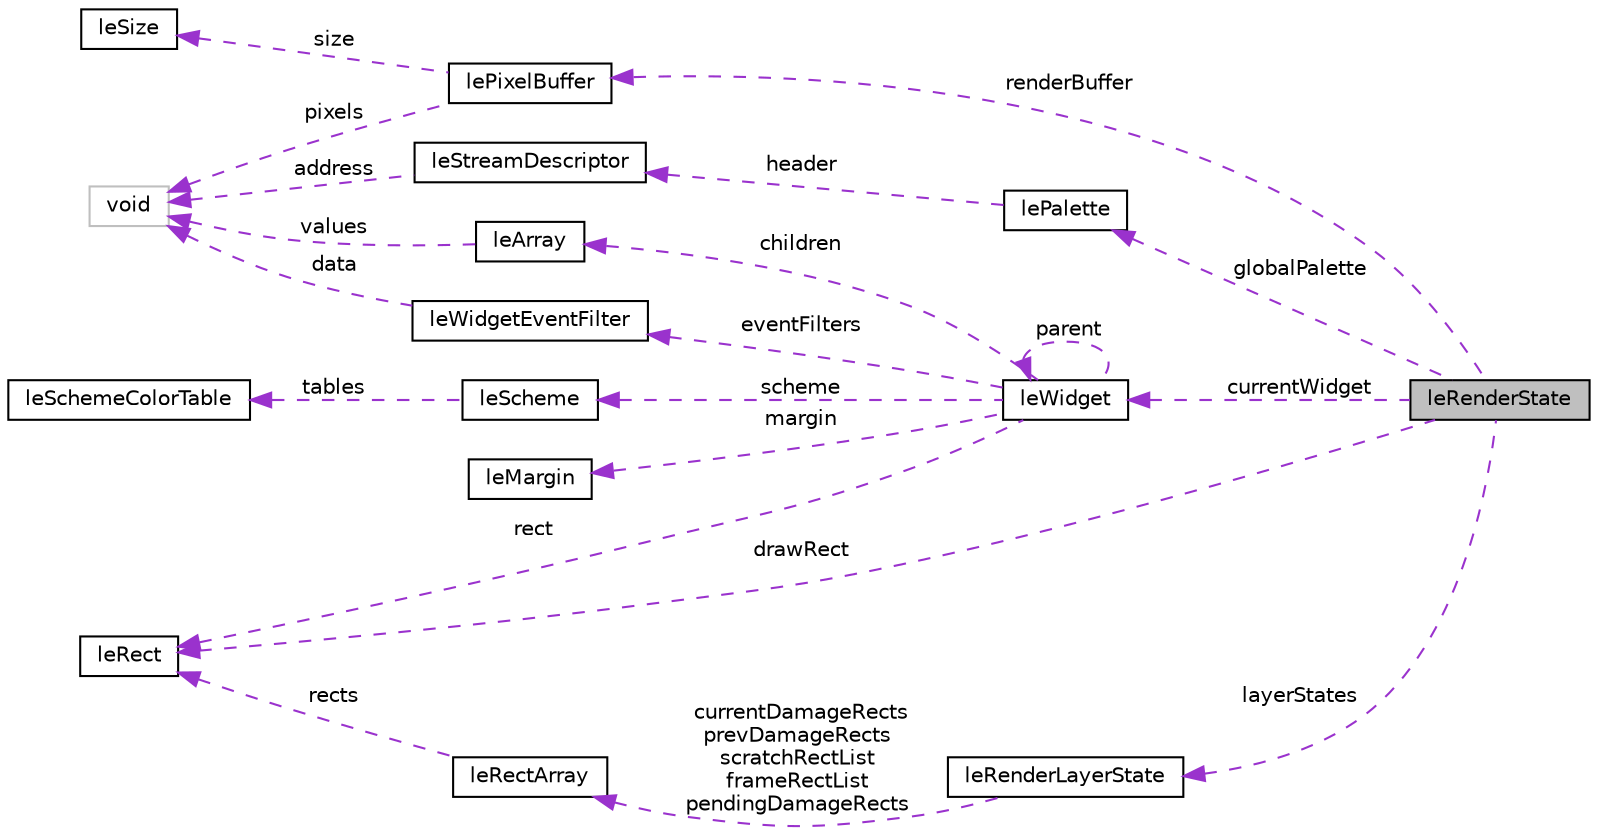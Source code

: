 digraph "leRenderState"
{
 // LATEX_PDF_SIZE
  edge [fontname="Helvetica",fontsize="10",labelfontname="Helvetica",labelfontsize="10"];
  node [fontname="Helvetica",fontsize="10",shape=record];
  rankdir="LR";
  Node1 [label="leRenderState",height=0.2,width=0.4,color="black", fillcolor="grey75", style="filled", fontcolor="black",tooltip="This structs represents global state of the renderer."];
  Node2 -> Node1 [dir="back",color="darkorchid3",fontsize="10",style="dashed",label=" renderBuffer" ,fontname="Helvetica"];
  Node2 [label="lePixelBuffer",height=0.2,width=0.4,color="black", fillcolor="white", style="filled",URL="$structlePixelBuffer.html",tooltip=" "];
  Node3 -> Node2 [dir="back",color="darkorchid3",fontsize="10",style="dashed",label=" pixels" ,fontname="Helvetica"];
  Node3 [label="void",height=0.2,width=0.4,color="grey75", fillcolor="white", style="filled",tooltip=" "];
  Node4 -> Node2 [dir="back",color="darkorchid3",fontsize="10",style="dashed",label=" size" ,fontname="Helvetica"];
  Node4 [label="leSize",height=0.2,width=0.4,color="black", fillcolor="white", style="filled",URL="$structleSize.html",tooltip="This structure is used represents the size of an item."];
  Node5 -> Node1 [dir="back",color="darkorchid3",fontsize="10",style="dashed",label=" currentWidget" ,fontname="Helvetica"];
  Node5 [label="leWidget",height=0.2,width=0.4,color="black", fillcolor="white", style="filled",URL="$structleWidget.html",tooltip="Used to define a widget."];
  Node6 -> Node5 [dir="back",color="darkorchid3",fontsize="10",style="dashed",label=" margin" ,fontname="Helvetica"];
  Node6 [label="leMargin",height=0.2,width=0.4,color="black", fillcolor="white", style="filled",URL="$structleMargin.html",tooltip="This struct represents the four margin settings for objects."];
  Node5 -> Node5 [dir="back",color="darkorchid3",fontsize="10",style="dashed",label=" parent" ,fontname="Helvetica"];
  Node7 -> Node5 [dir="back",color="darkorchid3",fontsize="10",style="dashed",label=" children" ,fontname="Helvetica"];
  Node7 [label="leArray",height=0.2,width=0.4,color="black", fillcolor="white", style="filled",URL="$structleArray.html",tooltip="This struct represents a array."];
  Node3 -> Node7 [dir="back",color="darkorchid3",fontsize="10",style="dashed",label=" values" ,fontname="Helvetica"];
  Node8 -> Node5 [dir="back",color="darkorchid3",fontsize="10",style="dashed",label=" rect" ,fontname="Helvetica"];
  Node8 [label="leRect",height=0.2,width=0.4,color="black", fillcolor="white", style="filled",URL="$structleRect.html",tooltip="This struct represents a rectangle."];
  Node9 -> Node5 [dir="back",color="darkorchid3",fontsize="10",style="dashed",label=" scheme" ,fontname="Helvetica"];
  Node9 [label="leScheme",height=0.2,width=0.4,color="black", fillcolor="white", style="filled",URL="$structleScheme.html",tooltip=" "];
  Node10 -> Node9 [dir="back",color="darkorchid3",fontsize="10",style="dashed",label=" tables" ,fontname="Helvetica"];
  Node10 [label="leSchemeColorTable",height=0.2,width=0.4,color="black", fillcolor="white", style="filled",URL="$unionleSchemeColorTable.html",tooltip=" "];
  Node11 -> Node5 [dir="back",color="darkorchid3",fontsize="10",style="dashed",label=" eventFilters" ,fontname="Helvetica"];
  Node11 [label="leWidgetEventFilter",height=0.2,width=0.4,color="black", fillcolor="white", style="filled",URL="$structleWidgetEventFilter.html",tooltip="Used to define widget touch event filter."];
  Node3 -> Node11 [dir="back",color="darkorchid3",fontsize="10",style="dashed",label=" data" ,fontname="Helvetica"];
  Node12 -> Node1 [dir="back",color="darkorchid3",fontsize="10",style="dashed",label=" globalPalette" ,fontname="Helvetica"];
  Node12 [label="lePalette",height=0.2,width=0.4,color="black", fillcolor="white", style="filled",URL="$structlePalette.html",tooltip="This struct represents a palette asset."];
  Node13 -> Node12 [dir="back",color="darkorchid3",fontsize="10",style="dashed",label=" header" ,fontname="Helvetica"];
  Node13 [label="leStreamDescriptor",height=0.2,width=0.4,color="black", fillcolor="white", style="filled",URL="$structleStreamDescriptor.html",tooltip="This struct represents a stream descriptor."];
  Node3 -> Node13 [dir="back",color="darkorchid3",fontsize="10",style="dashed",label=" address" ,fontname="Helvetica"];
  Node8 -> Node1 [dir="back",color="darkorchid3",fontsize="10",style="dashed",label=" drawRect" ,fontname="Helvetica"];
  Node14 -> Node1 [dir="back",color="darkorchid3",fontsize="10",style="dashed",label=" layerStates" ,fontname="Helvetica"];
  Node14 [label="leRenderLayerState",height=0.2,width=0.4,color="black", fillcolor="white", style="filled",URL="$structleRenderLayerState.html",tooltip=" "];
  Node15 -> Node14 [dir="back",color="darkorchid3",fontsize="10",style="dashed",label=" currentDamageRects\nprevDamageRects\nscratchRectList\nframeRectList\npendingDamageRects" ,fontname="Helvetica"];
  Node15 [label="leRectArray",height=0.2,width=0.4,color="black", fillcolor="white", style="filled",URL="$structleRectArray.html",tooltip="This struct represents a rectange array."];
  Node8 -> Node15 [dir="back",color="darkorchid3",fontsize="10",style="dashed",label=" rects" ,fontname="Helvetica"];
}
